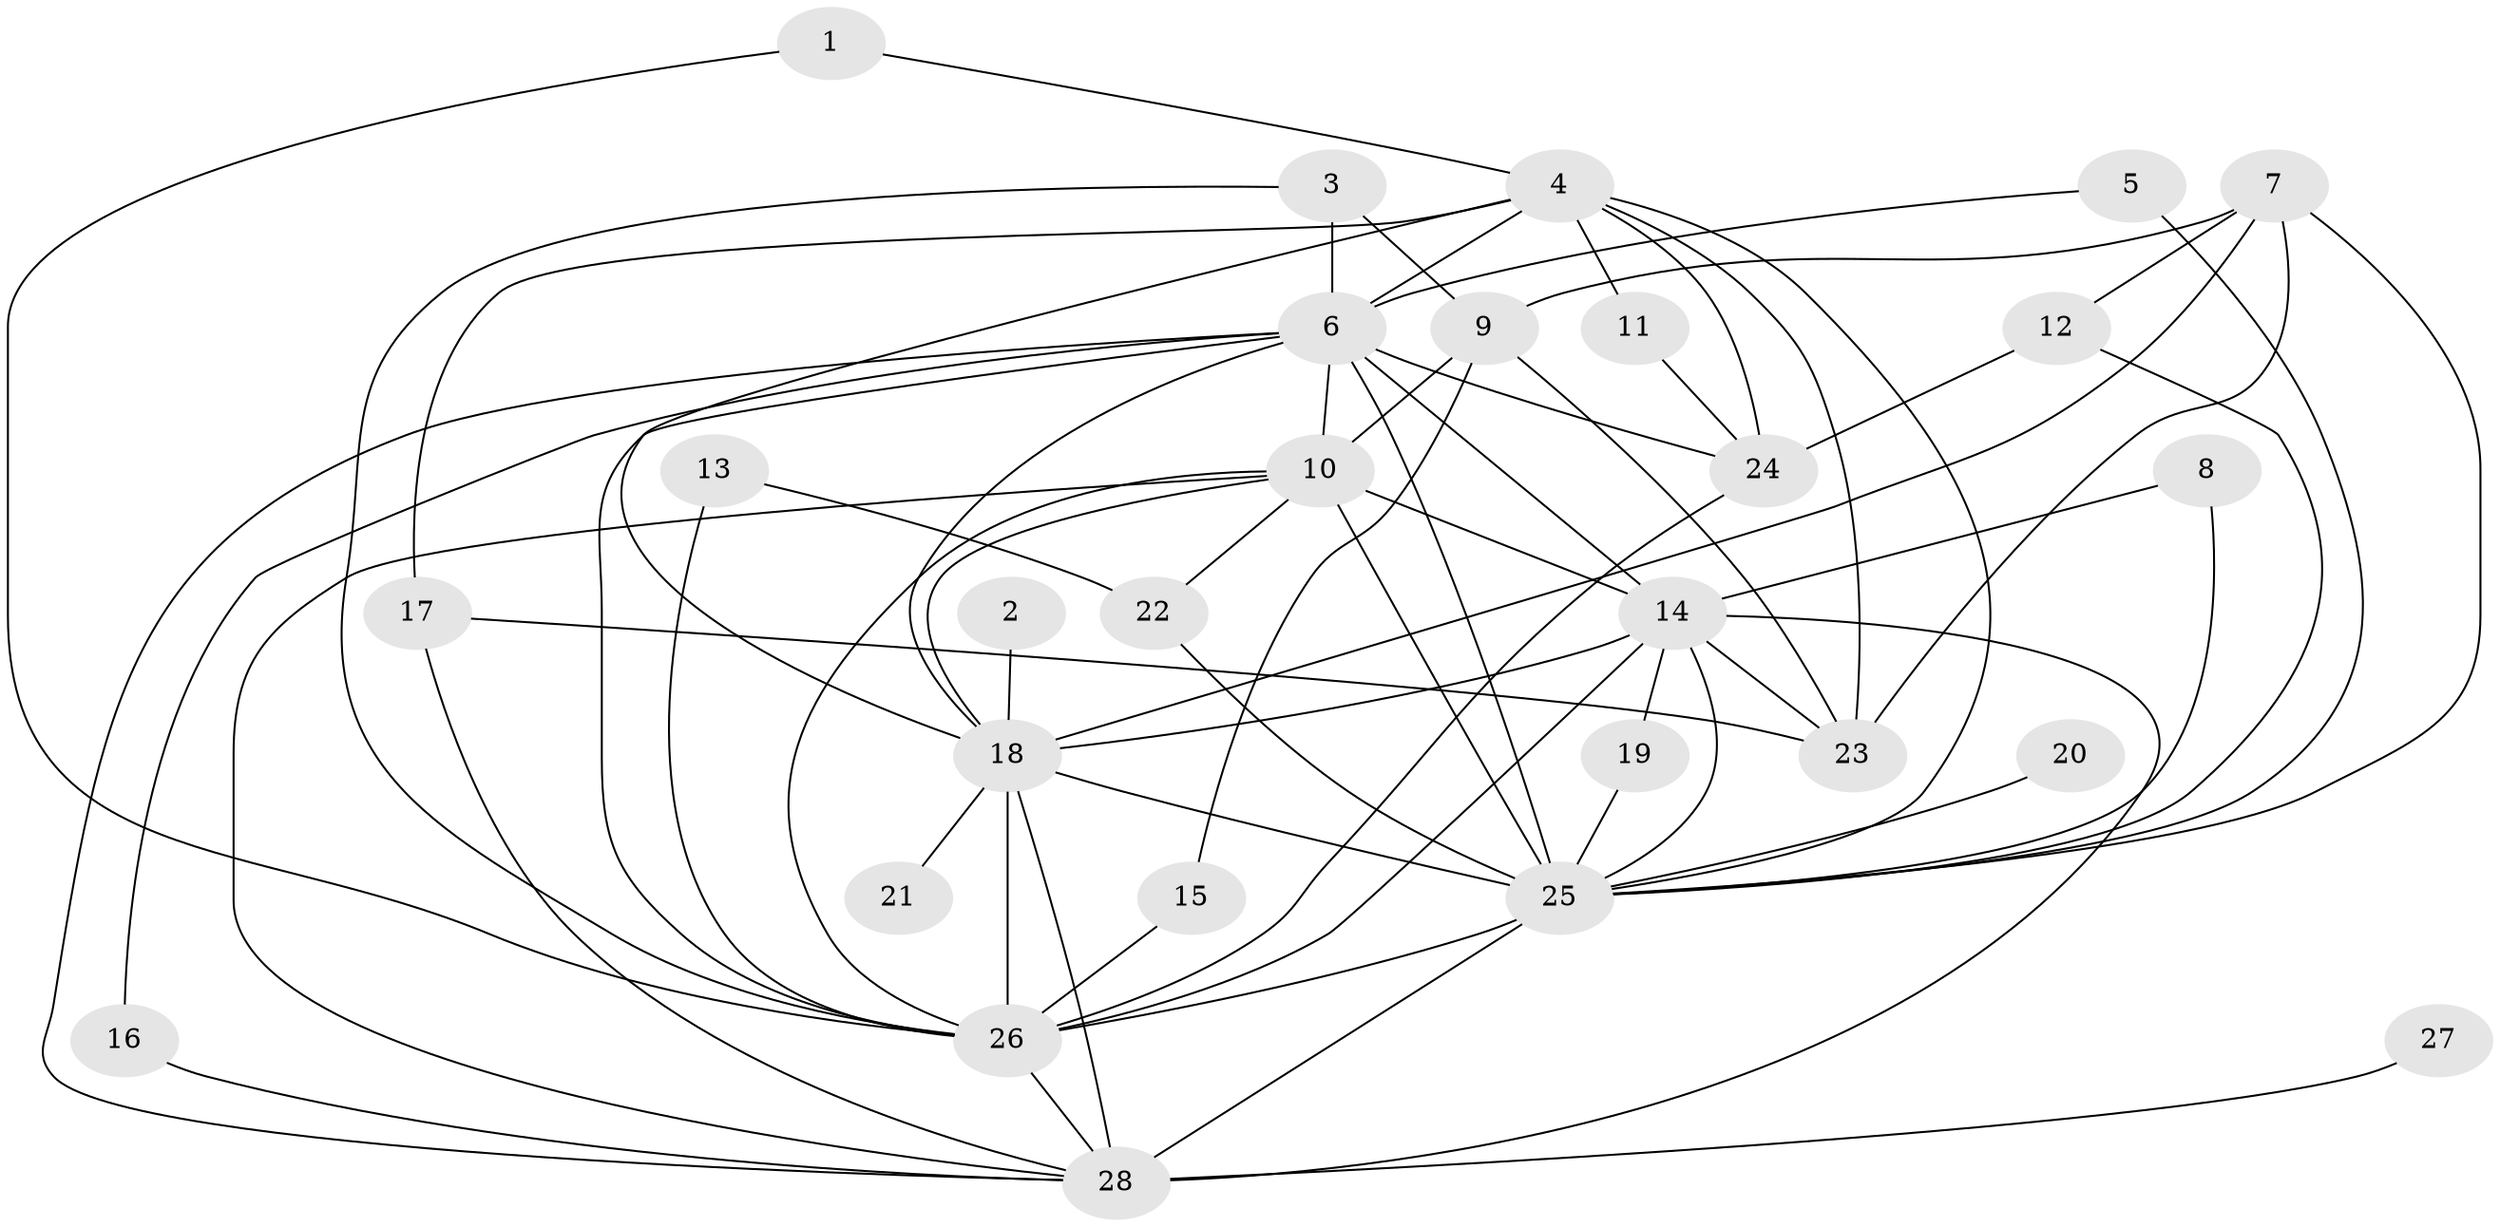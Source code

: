 // original degree distribution, {12: 0.05454545454545454, 18: 0.03636363636363636, 20: 0.01818181818181818, 17: 0.01818181818181818, 14: 0.01818181818181818, 16: 0.01818181818181818, 13: 0.01818181818181818, 3: 0.09090909090909091, 8: 0.01818181818181818, 2: 0.6, 4: 0.03636363636363636, 5: 0.05454545454545454, 6: 0.01818181818181818}
// Generated by graph-tools (version 1.1) at 2025/01/03/09/25 03:01:24]
// undirected, 28 vertices, 66 edges
graph export_dot {
graph [start="1"]
  node [color=gray90,style=filled];
  1;
  2;
  3;
  4;
  5;
  6;
  7;
  8;
  9;
  10;
  11;
  12;
  13;
  14;
  15;
  16;
  17;
  18;
  19;
  20;
  21;
  22;
  23;
  24;
  25;
  26;
  27;
  28;
  1 -- 4 [weight=1.0];
  1 -- 26 [weight=1.0];
  2 -- 18 [weight=1.0];
  3 -- 6 [weight=2.0];
  3 -- 9 [weight=1.0];
  3 -- 26 [weight=1.0];
  4 -- 6 [weight=1.0];
  4 -- 11 [weight=1.0];
  4 -- 17 [weight=1.0];
  4 -- 18 [weight=1.0];
  4 -- 23 [weight=1.0];
  4 -- 24 [weight=1.0];
  4 -- 25 [weight=1.0];
  5 -- 6 [weight=1.0];
  5 -- 25 [weight=2.0];
  6 -- 10 [weight=2.0];
  6 -- 14 [weight=2.0];
  6 -- 16 [weight=1.0];
  6 -- 18 [weight=2.0];
  6 -- 24 [weight=1.0];
  6 -- 25 [weight=3.0];
  6 -- 26 [weight=2.0];
  6 -- 28 [weight=1.0];
  7 -- 9 [weight=1.0];
  7 -- 12 [weight=1.0];
  7 -- 18 [weight=1.0];
  7 -- 23 [weight=1.0];
  7 -- 25 [weight=1.0];
  8 -- 14 [weight=1.0];
  8 -- 25 [weight=1.0];
  9 -- 10 [weight=2.0];
  9 -- 15 [weight=1.0];
  9 -- 23 [weight=1.0];
  10 -- 14 [weight=5.0];
  10 -- 18 [weight=2.0];
  10 -- 22 [weight=2.0];
  10 -- 25 [weight=5.0];
  10 -- 26 [weight=2.0];
  10 -- 28 [weight=2.0];
  11 -- 24 [weight=1.0];
  12 -- 24 [weight=1.0];
  12 -- 25 [weight=1.0];
  13 -- 22 [weight=1.0];
  13 -- 26 [weight=1.0];
  14 -- 18 [weight=2.0];
  14 -- 19 [weight=1.0];
  14 -- 23 [weight=1.0];
  14 -- 25 [weight=4.0];
  14 -- 26 [weight=4.0];
  14 -- 28 [weight=3.0];
  15 -- 26 [weight=1.0];
  16 -- 28 [weight=2.0];
  17 -- 23 [weight=1.0];
  17 -- 28 [weight=1.0];
  18 -- 21 [weight=1.0];
  18 -- 25 [weight=2.0];
  18 -- 26 [weight=2.0];
  18 -- 28 [weight=1.0];
  19 -- 25 [weight=1.0];
  20 -- 25 [weight=2.0];
  22 -- 25 [weight=1.0];
  24 -- 26 [weight=1.0];
  25 -- 26 [weight=3.0];
  25 -- 28 [weight=3.0];
  26 -- 28 [weight=1.0];
  27 -- 28 [weight=1.0];
}
